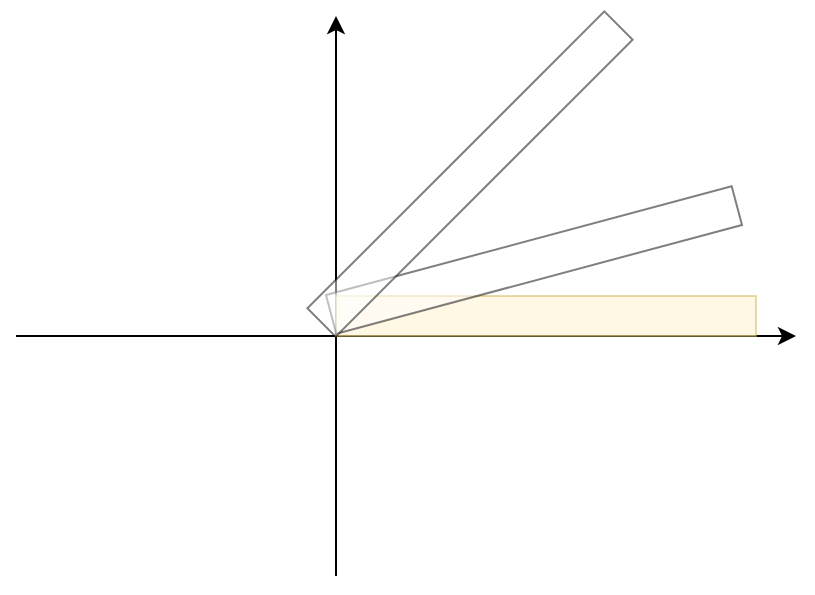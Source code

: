 <mxfile version="21.1.1" type="github">
  <diagram name="第 1 页" id="Rm76TuTMdBAt14YYYc0e">
    <mxGraphModel dx="384" dy="230" grid="1" gridSize="10" guides="1" tooltips="1" connect="1" arrows="1" fold="1" page="1" pageScale="1" pageWidth="827" pageHeight="1169" math="0" shadow="0">
      <root>
        <mxCell id="0" />
        <mxCell id="1" parent="0" />
        <mxCell id="_iQ0vXxw5VTjp48rclxn-1" value="" style="endArrow=classic;html=1;rounded=0;" edge="1" parent="1">
          <mxGeometry width="50" height="50" relative="1" as="geometry">
            <mxPoint x="360" y="640" as="sourcePoint" />
            <mxPoint x="750" y="640" as="targetPoint" />
          </mxGeometry>
        </mxCell>
        <mxCell id="_iQ0vXxw5VTjp48rclxn-2" value="" style="endArrow=classic;html=1;rounded=0;" edge="1" parent="1">
          <mxGeometry width="50" height="50" relative="1" as="geometry">
            <mxPoint x="520" y="760" as="sourcePoint" />
            <mxPoint x="520" y="480" as="targetPoint" />
          </mxGeometry>
        </mxCell>
        <mxCell id="_iQ0vXxw5VTjp48rclxn-4" value="" style="rounded=0;whiteSpace=wrap;html=1;opacity=50;fillColor=#fff2cc;strokeColor=#d6b656;" vertex="1" parent="1">
          <mxGeometry x="520" y="620" width="210" height="20" as="geometry" />
        </mxCell>
        <mxCell id="_iQ0vXxw5VTjp48rclxn-5" value="" style="rounded=0;whiteSpace=wrap;html=1;rotation=-15;opacity=50;" vertex="1" parent="1">
          <mxGeometry x="514" y="592" width="210" height="20" as="geometry" />
        </mxCell>
        <mxCell id="_iQ0vXxw5VTjp48rclxn-6" value="" style="rounded=0;whiteSpace=wrap;html=1;rotation=315;opacity=50;" vertex="1" parent="1">
          <mxGeometry x="482" y="549" width="210" height="20" as="geometry" />
        </mxCell>
      </root>
    </mxGraphModel>
  </diagram>
</mxfile>
